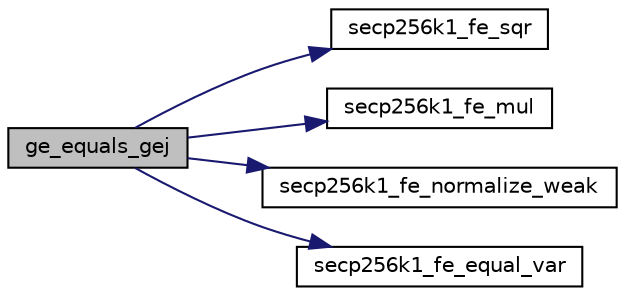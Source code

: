 digraph "ge_equals_gej"
{
  edge [fontname="Helvetica",fontsize="10",labelfontname="Helvetica",labelfontsize="10"];
  node [fontname="Helvetica",fontsize="10",shape=record];
  rankdir="LR";
  Node137 [label="ge_equals_gej",height=0.2,width=0.4,color="black", fillcolor="grey75", style="filled", fontcolor="black"];
  Node137 -> Node138 [color="midnightblue",fontsize="10",style="solid",fontname="Helvetica"];
  Node138 [label="secp256k1_fe_sqr",height=0.2,width=0.4,color="black", fillcolor="white", style="filled",URL="$d5/d5a/field_8h.html#a6cbe550ca5eb35e683b1c8d68d8de26b",tooltip="Sets a field element to be the square of another. "];
  Node137 -> Node139 [color="midnightblue",fontsize="10",style="solid",fontname="Helvetica"];
  Node139 [label="secp256k1_fe_mul",height=0.2,width=0.4,color="black", fillcolor="white", style="filled",URL="$d5/d5a/field_8h.html#a542b97d2574d9687c563d002587cf9a2",tooltip="Sets a field element to be the product of two others. "];
  Node137 -> Node140 [color="midnightblue",fontsize="10",style="solid",fontname="Helvetica"];
  Node140 [label="secp256k1_fe_normalize_weak",height=0.2,width=0.4,color="black", fillcolor="white", style="filled",URL="$d5/d5a/field_8h.html#a0aaec7df2f708a451a8e1f41a943d8b1",tooltip="Weakly normalize a field element: reduce it magnitude to 1, but don&#39;t fully normalize. "];
  Node137 -> Node141 [color="midnightblue",fontsize="10",style="solid",fontname="Helvetica"];
  Node141 [label="secp256k1_fe_equal_var",height=0.2,width=0.4,color="black", fillcolor="white", style="filled",URL="$d5/d5a/field_8h.html#a16ab4d0dd8bcb5da1b888288063014f3",tooltip="Compare two field elements. "];
}
